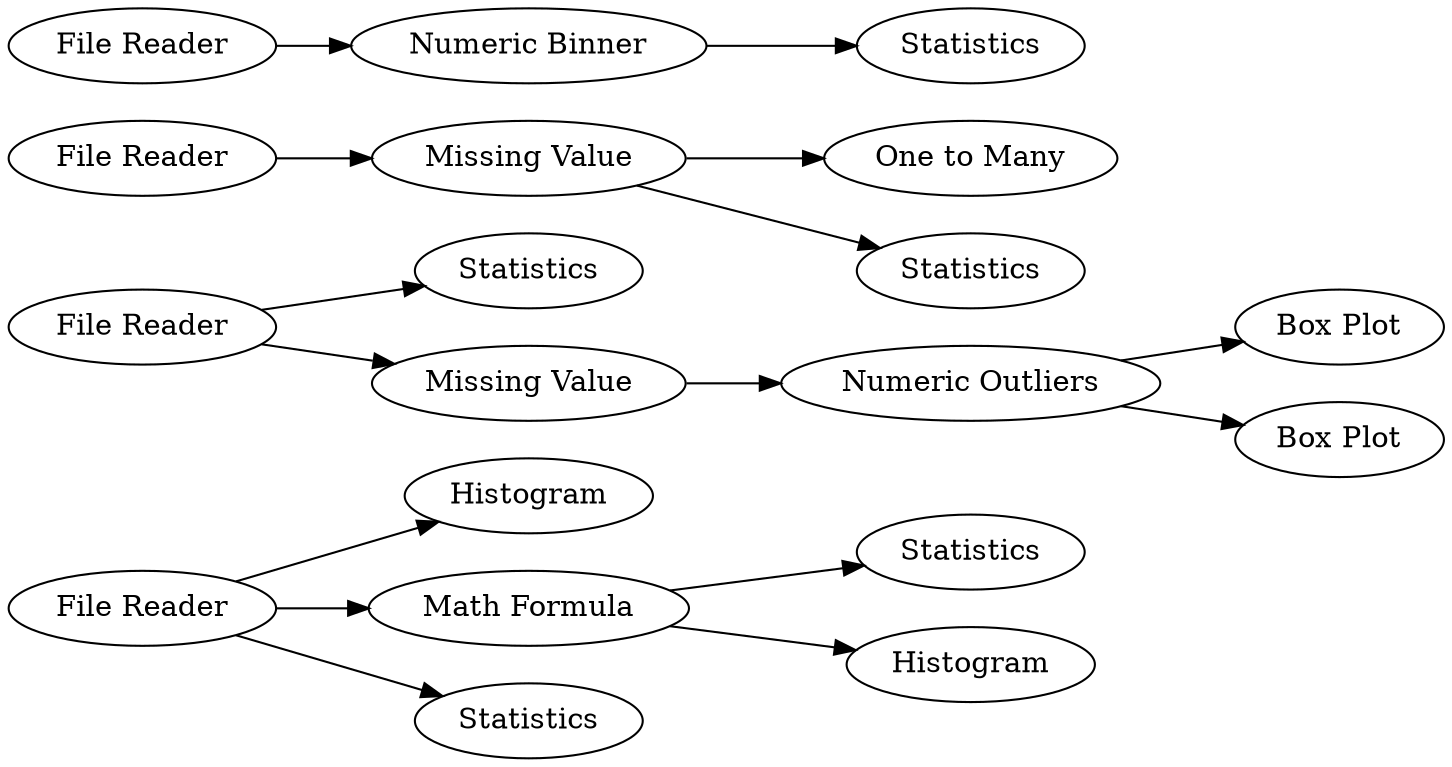 digraph {
	1 [label="File Reader"]
	2 [label=Histogram]
	3 [label="Math Formula"]
	4 [label=Statistics]
	5 [label=Statistics]
	6 [label=Histogram]
	7 [label="Numeric Outliers"]
	8 [label=Statistics]
	9 [label="Box Plot"]
	10 [label="Box Plot"]
	11 [label="File Reader"]
	12 [label="Missing Value"]
	13 [label="File Reader"]
	14 [label="One to Many"]
	15 [label=Statistics]
	16 [label="Missing Value"]
	17 [label="File Reader"]
	18 [label="Numeric Binner"]
	19 [label=Statistics]
	1 -> 3
	1 -> 2
	1 -> 4
	3 -> 6
	3 -> 5
	7 -> 10
	7 -> 9
	11 -> 8
	11 -> 12
	12 -> 7
	13 -> 16
	16 -> 14
	16 -> 15
	17 -> 18
	18 -> 19
	rankdir=LR
}
